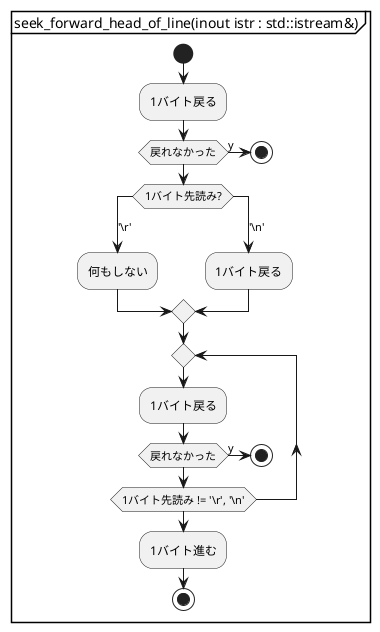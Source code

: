 @startuml seek_forward_head_of_line
partition "seek_forward_head_of_line(inout istr : std::istream&)" {
start
	:1バイト戻る;
	if (戻れなかった) then (y)
		stop
	endif
	switch (1バイト先読み?)
	case ('\\r')
		:何もしない;
	case ('\\n')
		:1バイト戻る;
	endswitch

	repeat
		:1バイト戻る;
		if (戻れなかった) then (y)
			stop
		endif
	repeat while (1バイト先読み != '\\r', '\\n')
	:1バイト進む;
stop
}
@enduml

@startuml take_xref_byte_offset
partition "take_xref_byte_offset(inout istr : std::istream&)" {
start
	:ignore_if_present(istr, any_whitespace_characters_except_EOL);
	:xref_byte_offset = take_unsigned_integer<std::streamoff>();
	if (unsigned_integer_not_found の例外が出た) then (y)
		:throw syntax_error(xref_byte_offset_not_found);
		stop
	endif
	:ignore_if_present(istr, any_whitespace_characters_except_EOL | comment);
	:require(istr, EOL);
	:return xref_byte_offset;
stop
}
@enduml

@startuml take_xref_table
partition "take_xref_table(inout istr : std::istream&)" {
start
	:this_xref_table : xref_table;
	:require(istr, keyword_xref);
	:first_object_number = take_unsigned_integer<object_t>() : object_t;
	:require(istr, space);
	:number_of_entries = take_unsigned_integer<object_t> : object_t;
	if (first_object_number + number_of_entries - 1 がオーバーフロー) then (y)
		:throw std::overflow_error("overflow");
		stop
	endif
	:ignore_if_present(istr, any_whitespace_characters_except_EOL | comment);
	:require(istr, EOL);
	:entry_offset = 0 : object_t;
	while (entry_offset < number_of_entries)
		:this_xref_table.insert(take_xref_entry(istr, first_object_number + entry_offset));
		:++number_of_entries;
	endwhile
	:return this_xref_table;
stop
}
@enduml

@startuml take_xref_entry
partition "take_xref_entry(inout istr : std::istream&, in object_number : object_t)" {
start
	:first_10_digits = 10バイト取得 : std::string;
	if (first_10_digitsが0-9以外の文字を含む) then (y)
		:throw syntax_error(xref_entry_first_10_digits_invalid);
		stop
	endif
	:require(istr, space);
	:second_5_digits = 5バイト取得 : std::string;
	if (second_5_digitsが0-9以外の文字を含む) then (y)
		:throw syntax_error(xref_entry_second_5_digits_invalid);
		stop
	endif
	:require(istr, space);
	:keyword = 1バイト取得 : char;
	if (keyword != 'n' && keyword != 'f') then (y)
		:throw syntax_error(xref_entry_keyword_invalid);
		stop
	endif
	:last_2_bytes = 2バイト取得 : std::string;
	if (last_2_bytes != space CR && last_2_bytes != space LF && last_2_bytes != CR LF) then (y)
		:throw syntax_error(xref_entry_last_2_bytes_invalid);
		stop
	endif

	:generation_number = second_5_digitsを整数に変換;
	if (generation_number < generation_tの最小値 || generation_tの最大値 < generation_number) then (y)
		:throw std::overflow_error("overflow");
		stop
	endif
	if (keyword == 'n') then (y)
		:byte_offset = first_10_digitsを整数に変換;
		if (byte_offset < this_xref_entry.byte_offsetの最小値 || this_xref_entry.byte_offsetの最大値 < byte_offset) then (y)
			:throw std::overflow_error("overflow");
			stop
		endif
		:return xref_inuse_entry{object_number, generation_number, byte_offset};
	else
		:next_free_object_number = first_10_digitsを整数に変換;
		if (next_free_object_number < object_tの最小値 || object_tの最小値の最大値 < next_free_object_number) then (y)
			:throw std::overflow_error("overflow");
			stop
		endif
		:return xref_free_entry{object_number, generation_number, next_free_object_number};
	endif
stop
}
@enduml

@startuml require
partition "require(inout istr : std::istream&, in req_type : require_type)" {
start
	switch (req_type?)
	case (keyword_EOF)
		if (ストリームから "%%EOF" が読み取れなかった) then (y)
			:throw syntax_error(keyword_EOF_not_found);
			stop
		endif

		if (ファイル終端) then (y)
			stop
		endif

		:require(istr, EOL);
	case (EOL)
		if (LF || CRLF || CR) then (y)
			stop
		endif

		:throw syntax_error(EOL_not_found);
		stop
	case (keyword_startxref)
		:ignore_if_present(istr, any_whitespace_characters_except_EOL);
		if (ストリームから "startxref" が読み取れなかった) then (y)
			:throw syntax_error(keyword_startxref_not_found);
			stop
		endif
		:ignore_if_present(istr, any_whitespace_characters_except_EOL | comment);
		:require(istr, EOL);
	case (keyword_xref)
		:ignore_if_present(istr, any_whitespace_characters_except_EOL);
		if (ストリームから "xref" が読み取れなかった) then (y)
			:throw syntax_error(keyword_xref_not_found);
			stop
		endif
		:ignore_if_present(istr, any_whitespace_characters_except_EOL | comment);
		:require(istr, EOL);
	case (space)
		if (ストリームから " " が読み取れなかった) then (y)
			:throw syntax_error(space_not_found);
			stop
		endif
	endswitch
stop
}
@enduml

@startuml ignore_if_present
partition "ignore_if_present(inout istr : std::istream&, flags : ignore_flag)" {
start
	:flagsに指定のある空白類のみ読み飛ばす;
stop
}
@enduml

@startuml take_signed_integer
partition "take_signed_integer<IntType>(inout istr : std::istream&)" {
start
	:+ or - の符号付(あるいは無し)整数の取得;
	if (取得できなかった) then (y)
		:throw syntax_error(signed_integer_not_found);
		stop
	endif
	if (その整数 < IntType の最小値 || IntType の最大値 < その整数) then (y)
		:throw std::overflow_error("overflow");
		stop
	endif
	:return その整数;
stop
}
@enduml

@startuml take_unsigned_integer
partition "take_unsigned_integer<IntType>(inout istr : std::istream&)" {
start
	:符号のない整数の取得;
	if (取得できなかった) then (y)
		:throw syntax_error(unsigned_integer_not_found);
		stop
	endif
	if (IntType の最大値 < その整数) then (y)
		:throw std::overflow_error("overflow");
		stop
	endif
	:return その整数;
stop
}
@enduml
